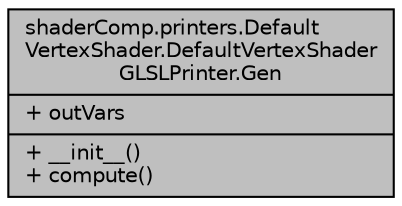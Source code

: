 digraph "shaderComp.printers.DefaultVertexShader.DefaultVertexShaderGLSLPrinter.Gen"
{
  edge [fontname="Helvetica",fontsize="10",labelfontname="Helvetica",labelfontsize="10"];
  node [fontname="Helvetica",fontsize="10",shape=record];
  Node1 [label="{shaderComp.printers.Default\lVertexShader.DefaultVertexShader\lGLSLPrinter.Gen\n|+ outVars\l|+ __init__()\l+ compute()\l}",height=0.2,width=0.4,color="black", fillcolor="grey75", style="filled" fontcolor="black"];
}
